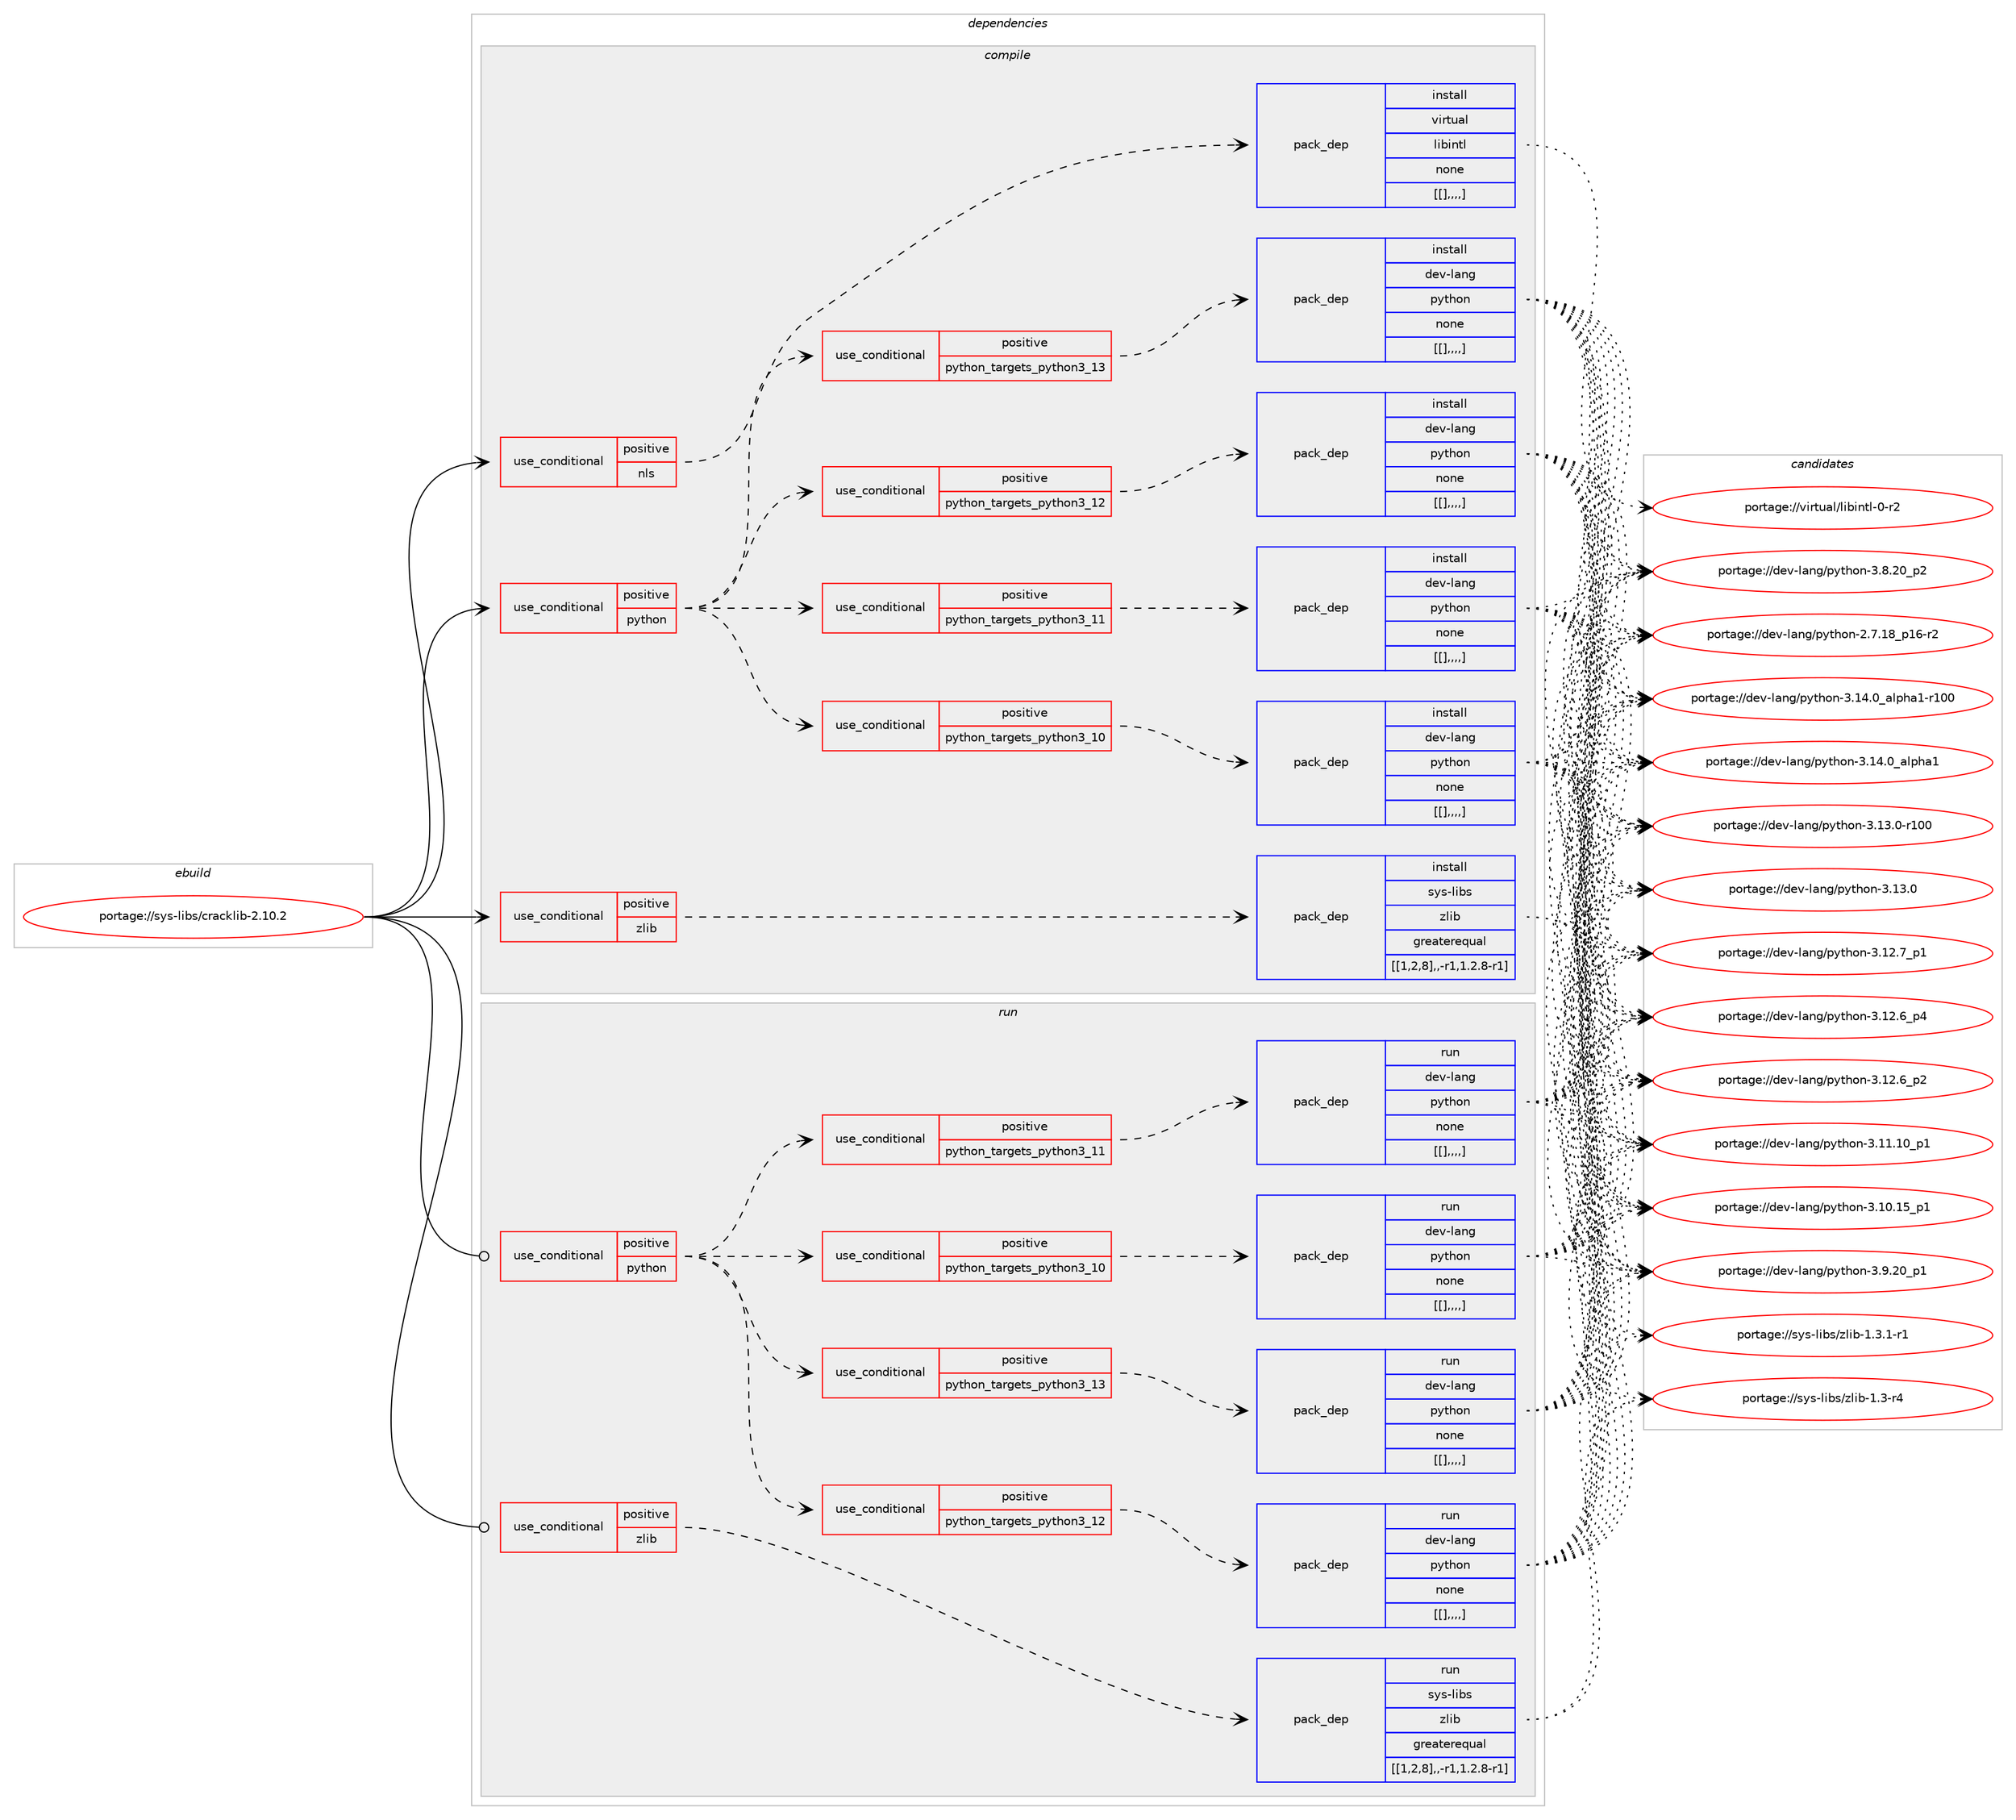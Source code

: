 digraph prolog {

# *************
# Graph options
# *************

newrank=true;
concentrate=true;
compound=true;
graph [rankdir=LR,fontname=Helvetica,fontsize=10,ranksep=1.5];#, ranksep=2.5, nodesep=0.2];
edge  [arrowhead=vee];
node  [fontname=Helvetica,fontsize=10];

# **********
# The ebuild
# **********

subgraph cluster_leftcol {
color=gray;
label=<<i>ebuild</i>>;
id [label="portage://sys-libs/cracklib-2.10.2", color=red, width=4, href="../sys-libs/cracklib-2.10.2.svg"];
}

# ****************
# The dependencies
# ****************

subgraph cluster_midcol {
color=gray;
label=<<i>dependencies</i>>;
subgraph cluster_compile {
fillcolor="#eeeeee";
style=filled;
label=<<i>compile</i>>;
subgraph cond124004 {
dependency463875 [label=<<TABLE BORDER="0" CELLBORDER="1" CELLSPACING="0" CELLPADDING="4"><TR><TD ROWSPAN="3" CELLPADDING="10">use_conditional</TD></TR><TR><TD>positive</TD></TR><TR><TD>nls</TD></TR></TABLE>>, shape=none, color=red];
subgraph pack336598 {
dependency463876 [label=<<TABLE BORDER="0" CELLBORDER="1" CELLSPACING="0" CELLPADDING="4" WIDTH="220"><TR><TD ROWSPAN="6" CELLPADDING="30">pack_dep</TD></TR><TR><TD WIDTH="110">install</TD></TR><TR><TD>virtual</TD></TR><TR><TD>libintl</TD></TR><TR><TD>none</TD></TR><TR><TD>[[],,,,]</TD></TR></TABLE>>, shape=none, color=blue];
}
dependency463875:e -> dependency463876:w [weight=20,style="dashed",arrowhead="vee"];
}
id:e -> dependency463875:w [weight=20,style="solid",arrowhead="vee"];
subgraph cond124005 {
dependency463877 [label=<<TABLE BORDER="0" CELLBORDER="1" CELLSPACING="0" CELLPADDING="4"><TR><TD ROWSPAN="3" CELLPADDING="10">use_conditional</TD></TR><TR><TD>positive</TD></TR><TR><TD>python</TD></TR></TABLE>>, shape=none, color=red];
subgraph cond124006 {
dependency463878 [label=<<TABLE BORDER="0" CELLBORDER="1" CELLSPACING="0" CELLPADDING="4"><TR><TD ROWSPAN="3" CELLPADDING="10">use_conditional</TD></TR><TR><TD>positive</TD></TR><TR><TD>python_targets_python3_10</TD></TR></TABLE>>, shape=none, color=red];
subgraph pack336599 {
dependency463879 [label=<<TABLE BORDER="0" CELLBORDER="1" CELLSPACING="0" CELLPADDING="4" WIDTH="220"><TR><TD ROWSPAN="6" CELLPADDING="30">pack_dep</TD></TR><TR><TD WIDTH="110">install</TD></TR><TR><TD>dev-lang</TD></TR><TR><TD>python</TD></TR><TR><TD>none</TD></TR><TR><TD>[[],,,,]</TD></TR></TABLE>>, shape=none, color=blue];
}
dependency463878:e -> dependency463879:w [weight=20,style="dashed",arrowhead="vee"];
}
dependency463877:e -> dependency463878:w [weight=20,style="dashed",arrowhead="vee"];
subgraph cond124007 {
dependency463880 [label=<<TABLE BORDER="0" CELLBORDER="1" CELLSPACING="0" CELLPADDING="4"><TR><TD ROWSPAN="3" CELLPADDING="10">use_conditional</TD></TR><TR><TD>positive</TD></TR><TR><TD>python_targets_python3_11</TD></TR></TABLE>>, shape=none, color=red];
subgraph pack336601 {
dependency463882 [label=<<TABLE BORDER="0" CELLBORDER="1" CELLSPACING="0" CELLPADDING="4" WIDTH="220"><TR><TD ROWSPAN="6" CELLPADDING="30">pack_dep</TD></TR><TR><TD WIDTH="110">install</TD></TR><TR><TD>dev-lang</TD></TR><TR><TD>python</TD></TR><TR><TD>none</TD></TR><TR><TD>[[],,,,]</TD></TR></TABLE>>, shape=none, color=blue];
}
dependency463880:e -> dependency463882:w [weight=20,style="dashed",arrowhead="vee"];
}
dependency463877:e -> dependency463880:w [weight=20,style="dashed",arrowhead="vee"];
subgraph cond124008 {
dependency463884 [label=<<TABLE BORDER="0" CELLBORDER="1" CELLSPACING="0" CELLPADDING="4"><TR><TD ROWSPAN="3" CELLPADDING="10">use_conditional</TD></TR><TR><TD>positive</TD></TR><TR><TD>python_targets_python3_12</TD></TR></TABLE>>, shape=none, color=red];
subgraph pack336603 {
dependency463885 [label=<<TABLE BORDER="0" CELLBORDER="1" CELLSPACING="0" CELLPADDING="4" WIDTH="220"><TR><TD ROWSPAN="6" CELLPADDING="30">pack_dep</TD></TR><TR><TD WIDTH="110">install</TD></TR><TR><TD>dev-lang</TD></TR><TR><TD>python</TD></TR><TR><TD>none</TD></TR><TR><TD>[[],,,,]</TD></TR></TABLE>>, shape=none, color=blue];
}
dependency463884:e -> dependency463885:w [weight=20,style="dashed",arrowhead="vee"];
}
dependency463877:e -> dependency463884:w [weight=20,style="dashed",arrowhead="vee"];
subgraph cond124010 {
dependency463889 [label=<<TABLE BORDER="0" CELLBORDER="1" CELLSPACING="0" CELLPADDING="4"><TR><TD ROWSPAN="3" CELLPADDING="10">use_conditional</TD></TR><TR><TD>positive</TD></TR><TR><TD>python_targets_python3_13</TD></TR></TABLE>>, shape=none, color=red];
subgraph pack336606 {
dependency463890 [label=<<TABLE BORDER="0" CELLBORDER="1" CELLSPACING="0" CELLPADDING="4" WIDTH="220"><TR><TD ROWSPAN="6" CELLPADDING="30">pack_dep</TD></TR><TR><TD WIDTH="110">install</TD></TR><TR><TD>dev-lang</TD></TR><TR><TD>python</TD></TR><TR><TD>none</TD></TR><TR><TD>[[],,,,]</TD></TR></TABLE>>, shape=none, color=blue];
}
dependency463889:e -> dependency463890:w [weight=20,style="dashed",arrowhead="vee"];
}
dependency463877:e -> dependency463889:w [weight=20,style="dashed",arrowhead="vee"];
}
id:e -> dependency463877:w [weight=20,style="solid",arrowhead="vee"];
subgraph cond124013 {
dependency463896 [label=<<TABLE BORDER="0" CELLBORDER="1" CELLSPACING="0" CELLPADDING="4"><TR><TD ROWSPAN="3" CELLPADDING="10">use_conditional</TD></TR><TR><TD>positive</TD></TR><TR><TD>zlib</TD></TR></TABLE>>, shape=none, color=red];
subgraph pack336609 {
dependency463897 [label=<<TABLE BORDER="0" CELLBORDER="1" CELLSPACING="0" CELLPADDING="4" WIDTH="220"><TR><TD ROWSPAN="6" CELLPADDING="30">pack_dep</TD></TR><TR><TD WIDTH="110">install</TD></TR><TR><TD>sys-libs</TD></TR><TR><TD>zlib</TD></TR><TR><TD>greaterequal</TD></TR><TR><TD>[[1,2,8],,-r1,1.2.8-r1]</TD></TR></TABLE>>, shape=none, color=blue];
}
dependency463896:e -> dependency463897:w [weight=20,style="dashed",arrowhead="vee"];
}
id:e -> dependency463896:w [weight=20,style="solid",arrowhead="vee"];
}
subgraph cluster_compileandrun {
fillcolor="#eeeeee";
style=filled;
label=<<i>compile and run</i>>;
}
subgraph cluster_run {
fillcolor="#eeeeee";
style=filled;
label=<<i>run</i>>;
subgraph cond124015 {
dependency463901 [label=<<TABLE BORDER="0" CELLBORDER="1" CELLSPACING="0" CELLPADDING="4"><TR><TD ROWSPAN="3" CELLPADDING="10">use_conditional</TD></TR><TR><TD>positive</TD></TR><TR><TD>python</TD></TR></TABLE>>, shape=none, color=red];
subgraph cond124016 {
dependency463902 [label=<<TABLE BORDER="0" CELLBORDER="1" CELLSPACING="0" CELLPADDING="4"><TR><TD ROWSPAN="3" CELLPADDING="10">use_conditional</TD></TR><TR><TD>positive</TD></TR><TR><TD>python_targets_python3_10</TD></TR></TABLE>>, shape=none, color=red];
subgraph pack336612 {
dependency463904 [label=<<TABLE BORDER="0" CELLBORDER="1" CELLSPACING="0" CELLPADDING="4" WIDTH="220"><TR><TD ROWSPAN="6" CELLPADDING="30">pack_dep</TD></TR><TR><TD WIDTH="110">run</TD></TR><TR><TD>dev-lang</TD></TR><TR><TD>python</TD></TR><TR><TD>none</TD></TR><TR><TD>[[],,,,]</TD></TR></TABLE>>, shape=none, color=blue];
}
dependency463902:e -> dependency463904:w [weight=20,style="dashed",arrowhead="vee"];
}
dependency463901:e -> dependency463902:w [weight=20,style="dashed",arrowhead="vee"];
subgraph cond124019 {
dependency463907 [label=<<TABLE BORDER="0" CELLBORDER="1" CELLSPACING="0" CELLPADDING="4"><TR><TD ROWSPAN="3" CELLPADDING="10">use_conditional</TD></TR><TR><TD>positive</TD></TR><TR><TD>python_targets_python3_11</TD></TR></TABLE>>, shape=none, color=red];
subgraph pack336615 {
dependency463909 [label=<<TABLE BORDER="0" CELLBORDER="1" CELLSPACING="0" CELLPADDING="4" WIDTH="220"><TR><TD ROWSPAN="6" CELLPADDING="30">pack_dep</TD></TR><TR><TD WIDTH="110">run</TD></TR><TR><TD>dev-lang</TD></TR><TR><TD>python</TD></TR><TR><TD>none</TD></TR><TR><TD>[[],,,,]</TD></TR></TABLE>>, shape=none, color=blue];
}
dependency463907:e -> dependency463909:w [weight=20,style="dashed",arrowhead="vee"];
}
dependency463901:e -> dependency463907:w [weight=20,style="dashed",arrowhead="vee"];
subgraph cond124022 {
dependency463913 [label=<<TABLE BORDER="0" CELLBORDER="1" CELLSPACING="0" CELLPADDING="4"><TR><TD ROWSPAN="3" CELLPADDING="10">use_conditional</TD></TR><TR><TD>positive</TD></TR><TR><TD>python_targets_python3_12</TD></TR></TABLE>>, shape=none, color=red];
subgraph pack336618 {
dependency463915 [label=<<TABLE BORDER="0" CELLBORDER="1" CELLSPACING="0" CELLPADDING="4" WIDTH="220"><TR><TD ROWSPAN="6" CELLPADDING="30">pack_dep</TD></TR><TR><TD WIDTH="110">run</TD></TR><TR><TD>dev-lang</TD></TR><TR><TD>python</TD></TR><TR><TD>none</TD></TR><TR><TD>[[],,,,]</TD></TR></TABLE>>, shape=none, color=blue];
}
dependency463913:e -> dependency463915:w [weight=20,style="dashed",arrowhead="vee"];
}
dependency463901:e -> dependency463913:w [weight=20,style="dashed",arrowhead="vee"];
subgraph cond124027 {
dependency463920 [label=<<TABLE BORDER="0" CELLBORDER="1" CELLSPACING="0" CELLPADDING="4"><TR><TD ROWSPAN="3" CELLPADDING="10">use_conditional</TD></TR><TR><TD>positive</TD></TR><TR><TD>python_targets_python3_13</TD></TR></TABLE>>, shape=none, color=red];
subgraph pack336622 {
dependency463924 [label=<<TABLE BORDER="0" CELLBORDER="1" CELLSPACING="0" CELLPADDING="4" WIDTH="220"><TR><TD ROWSPAN="6" CELLPADDING="30">pack_dep</TD></TR><TR><TD WIDTH="110">run</TD></TR><TR><TD>dev-lang</TD></TR><TR><TD>python</TD></TR><TR><TD>none</TD></TR><TR><TD>[[],,,,]</TD></TR></TABLE>>, shape=none, color=blue];
}
dependency463920:e -> dependency463924:w [weight=20,style="dashed",arrowhead="vee"];
}
dependency463901:e -> dependency463920:w [weight=20,style="dashed",arrowhead="vee"];
}
id:e -> dependency463901:w [weight=20,style="solid",arrowhead="odot"];
subgraph cond124030 {
dependency463929 [label=<<TABLE BORDER="0" CELLBORDER="1" CELLSPACING="0" CELLPADDING="4"><TR><TD ROWSPAN="3" CELLPADDING="10">use_conditional</TD></TR><TR><TD>positive</TD></TR><TR><TD>zlib</TD></TR></TABLE>>, shape=none, color=red];
subgraph pack336625 {
dependency463931 [label=<<TABLE BORDER="0" CELLBORDER="1" CELLSPACING="0" CELLPADDING="4" WIDTH="220"><TR><TD ROWSPAN="6" CELLPADDING="30">pack_dep</TD></TR><TR><TD WIDTH="110">run</TD></TR><TR><TD>sys-libs</TD></TR><TR><TD>zlib</TD></TR><TR><TD>greaterequal</TD></TR><TR><TD>[[1,2,8],,-r1,1.2.8-r1]</TD></TR></TABLE>>, shape=none, color=blue];
}
dependency463929:e -> dependency463931:w [weight=20,style="dashed",arrowhead="vee"];
}
id:e -> dependency463929:w [weight=20,style="solid",arrowhead="odot"];
}
}

# **************
# The candidates
# **************

subgraph cluster_choices {
rank=same;
color=gray;
label=<<i>candidates</i>>;

subgraph choice336605 {
color=black;
nodesep=1;
choice11810511411611797108471081059810511011610845484511450 [label="portage://virtual/libintl-0-r2", color=red, width=4,href="../virtual/libintl-0-r2.svg"];
dependency463876:e -> choice11810511411611797108471081059810511011610845484511450:w [style=dotted,weight="100"];
}
subgraph choice336607 {
color=black;
nodesep=1;
choice100101118451089711010347112121116104111110455146495246489597108112104974945114494848 [label="portage://dev-lang/python-3.14.0_alpha1-r100", color=red, width=4,href="../dev-lang/python-3.14.0_alpha1-r100.svg"];
choice1001011184510897110103471121211161041111104551464952464895971081121049749 [label="portage://dev-lang/python-3.14.0_alpha1", color=red, width=4,href="../dev-lang/python-3.14.0_alpha1.svg"];
choice1001011184510897110103471121211161041111104551464951464845114494848 [label="portage://dev-lang/python-3.13.0-r100", color=red, width=4,href="../dev-lang/python-3.13.0-r100.svg"];
choice10010111845108971101034711212111610411111045514649514648 [label="portage://dev-lang/python-3.13.0", color=red, width=4,href="../dev-lang/python-3.13.0.svg"];
choice100101118451089711010347112121116104111110455146495046559511249 [label="portage://dev-lang/python-3.12.7_p1", color=red, width=4,href="../dev-lang/python-3.12.7_p1.svg"];
choice100101118451089711010347112121116104111110455146495046549511252 [label="portage://dev-lang/python-3.12.6_p4", color=red, width=4,href="../dev-lang/python-3.12.6_p4.svg"];
choice100101118451089711010347112121116104111110455146495046549511250 [label="portage://dev-lang/python-3.12.6_p2", color=red, width=4,href="../dev-lang/python-3.12.6_p2.svg"];
choice10010111845108971101034711212111610411111045514649494649489511249 [label="portage://dev-lang/python-3.11.10_p1", color=red, width=4,href="../dev-lang/python-3.11.10_p1.svg"];
choice10010111845108971101034711212111610411111045514649484649539511249 [label="portage://dev-lang/python-3.10.15_p1", color=red, width=4,href="../dev-lang/python-3.10.15_p1.svg"];
choice100101118451089711010347112121116104111110455146574650489511249 [label="portage://dev-lang/python-3.9.20_p1", color=red, width=4,href="../dev-lang/python-3.9.20_p1.svg"];
choice100101118451089711010347112121116104111110455146564650489511250 [label="portage://dev-lang/python-3.8.20_p2", color=red, width=4,href="../dev-lang/python-3.8.20_p2.svg"];
choice100101118451089711010347112121116104111110455046554649569511249544511450 [label="portage://dev-lang/python-2.7.18_p16-r2", color=red, width=4,href="../dev-lang/python-2.7.18_p16-r2.svg"];
dependency463879:e -> choice100101118451089711010347112121116104111110455146495246489597108112104974945114494848:w [style=dotted,weight="100"];
dependency463879:e -> choice1001011184510897110103471121211161041111104551464952464895971081121049749:w [style=dotted,weight="100"];
dependency463879:e -> choice1001011184510897110103471121211161041111104551464951464845114494848:w [style=dotted,weight="100"];
dependency463879:e -> choice10010111845108971101034711212111610411111045514649514648:w [style=dotted,weight="100"];
dependency463879:e -> choice100101118451089711010347112121116104111110455146495046559511249:w [style=dotted,weight="100"];
dependency463879:e -> choice100101118451089711010347112121116104111110455146495046549511252:w [style=dotted,weight="100"];
dependency463879:e -> choice100101118451089711010347112121116104111110455146495046549511250:w [style=dotted,weight="100"];
dependency463879:e -> choice10010111845108971101034711212111610411111045514649494649489511249:w [style=dotted,weight="100"];
dependency463879:e -> choice10010111845108971101034711212111610411111045514649484649539511249:w [style=dotted,weight="100"];
dependency463879:e -> choice100101118451089711010347112121116104111110455146574650489511249:w [style=dotted,weight="100"];
dependency463879:e -> choice100101118451089711010347112121116104111110455146564650489511250:w [style=dotted,weight="100"];
dependency463879:e -> choice100101118451089711010347112121116104111110455046554649569511249544511450:w [style=dotted,weight="100"];
}
subgraph choice336615 {
color=black;
nodesep=1;
choice100101118451089711010347112121116104111110455146495246489597108112104974945114494848 [label="portage://dev-lang/python-3.14.0_alpha1-r100", color=red, width=4,href="../dev-lang/python-3.14.0_alpha1-r100.svg"];
choice1001011184510897110103471121211161041111104551464952464895971081121049749 [label="portage://dev-lang/python-3.14.0_alpha1", color=red, width=4,href="../dev-lang/python-3.14.0_alpha1.svg"];
choice1001011184510897110103471121211161041111104551464951464845114494848 [label="portage://dev-lang/python-3.13.0-r100", color=red, width=4,href="../dev-lang/python-3.13.0-r100.svg"];
choice10010111845108971101034711212111610411111045514649514648 [label="portage://dev-lang/python-3.13.0", color=red, width=4,href="../dev-lang/python-3.13.0.svg"];
choice100101118451089711010347112121116104111110455146495046559511249 [label="portage://dev-lang/python-3.12.7_p1", color=red, width=4,href="../dev-lang/python-3.12.7_p1.svg"];
choice100101118451089711010347112121116104111110455146495046549511252 [label="portage://dev-lang/python-3.12.6_p4", color=red, width=4,href="../dev-lang/python-3.12.6_p4.svg"];
choice100101118451089711010347112121116104111110455146495046549511250 [label="portage://dev-lang/python-3.12.6_p2", color=red, width=4,href="../dev-lang/python-3.12.6_p2.svg"];
choice10010111845108971101034711212111610411111045514649494649489511249 [label="portage://dev-lang/python-3.11.10_p1", color=red, width=4,href="../dev-lang/python-3.11.10_p1.svg"];
choice10010111845108971101034711212111610411111045514649484649539511249 [label="portage://dev-lang/python-3.10.15_p1", color=red, width=4,href="../dev-lang/python-3.10.15_p1.svg"];
choice100101118451089711010347112121116104111110455146574650489511249 [label="portage://dev-lang/python-3.9.20_p1", color=red, width=4,href="../dev-lang/python-3.9.20_p1.svg"];
choice100101118451089711010347112121116104111110455146564650489511250 [label="portage://dev-lang/python-3.8.20_p2", color=red, width=4,href="../dev-lang/python-3.8.20_p2.svg"];
choice100101118451089711010347112121116104111110455046554649569511249544511450 [label="portage://dev-lang/python-2.7.18_p16-r2", color=red, width=4,href="../dev-lang/python-2.7.18_p16-r2.svg"];
dependency463882:e -> choice100101118451089711010347112121116104111110455146495246489597108112104974945114494848:w [style=dotted,weight="100"];
dependency463882:e -> choice1001011184510897110103471121211161041111104551464952464895971081121049749:w [style=dotted,weight="100"];
dependency463882:e -> choice1001011184510897110103471121211161041111104551464951464845114494848:w [style=dotted,weight="100"];
dependency463882:e -> choice10010111845108971101034711212111610411111045514649514648:w [style=dotted,weight="100"];
dependency463882:e -> choice100101118451089711010347112121116104111110455146495046559511249:w [style=dotted,weight="100"];
dependency463882:e -> choice100101118451089711010347112121116104111110455146495046549511252:w [style=dotted,weight="100"];
dependency463882:e -> choice100101118451089711010347112121116104111110455146495046549511250:w [style=dotted,weight="100"];
dependency463882:e -> choice10010111845108971101034711212111610411111045514649494649489511249:w [style=dotted,weight="100"];
dependency463882:e -> choice10010111845108971101034711212111610411111045514649484649539511249:w [style=dotted,weight="100"];
dependency463882:e -> choice100101118451089711010347112121116104111110455146574650489511249:w [style=dotted,weight="100"];
dependency463882:e -> choice100101118451089711010347112121116104111110455146564650489511250:w [style=dotted,weight="100"];
dependency463882:e -> choice100101118451089711010347112121116104111110455046554649569511249544511450:w [style=dotted,weight="100"];
}
subgraph choice336622 {
color=black;
nodesep=1;
choice100101118451089711010347112121116104111110455146495246489597108112104974945114494848 [label="portage://dev-lang/python-3.14.0_alpha1-r100", color=red, width=4,href="../dev-lang/python-3.14.0_alpha1-r100.svg"];
choice1001011184510897110103471121211161041111104551464952464895971081121049749 [label="portage://dev-lang/python-3.14.0_alpha1", color=red, width=4,href="../dev-lang/python-3.14.0_alpha1.svg"];
choice1001011184510897110103471121211161041111104551464951464845114494848 [label="portage://dev-lang/python-3.13.0-r100", color=red, width=4,href="../dev-lang/python-3.13.0-r100.svg"];
choice10010111845108971101034711212111610411111045514649514648 [label="portage://dev-lang/python-3.13.0", color=red, width=4,href="../dev-lang/python-3.13.0.svg"];
choice100101118451089711010347112121116104111110455146495046559511249 [label="portage://dev-lang/python-3.12.7_p1", color=red, width=4,href="../dev-lang/python-3.12.7_p1.svg"];
choice100101118451089711010347112121116104111110455146495046549511252 [label="portage://dev-lang/python-3.12.6_p4", color=red, width=4,href="../dev-lang/python-3.12.6_p4.svg"];
choice100101118451089711010347112121116104111110455146495046549511250 [label="portage://dev-lang/python-3.12.6_p2", color=red, width=4,href="../dev-lang/python-3.12.6_p2.svg"];
choice10010111845108971101034711212111610411111045514649494649489511249 [label="portage://dev-lang/python-3.11.10_p1", color=red, width=4,href="../dev-lang/python-3.11.10_p1.svg"];
choice10010111845108971101034711212111610411111045514649484649539511249 [label="portage://dev-lang/python-3.10.15_p1", color=red, width=4,href="../dev-lang/python-3.10.15_p1.svg"];
choice100101118451089711010347112121116104111110455146574650489511249 [label="portage://dev-lang/python-3.9.20_p1", color=red, width=4,href="../dev-lang/python-3.9.20_p1.svg"];
choice100101118451089711010347112121116104111110455146564650489511250 [label="portage://dev-lang/python-3.8.20_p2", color=red, width=4,href="../dev-lang/python-3.8.20_p2.svg"];
choice100101118451089711010347112121116104111110455046554649569511249544511450 [label="portage://dev-lang/python-2.7.18_p16-r2", color=red, width=4,href="../dev-lang/python-2.7.18_p16-r2.svg"];
dependency463885:e -> choice100101118451089711010347112121116104111110455146495246489597108112104974945114494848:w [style=dotted,weight="100"];
dependency463885:e -> choice1001011184510897110103471121211161041111104551464952464895971081121049749:w [style=dotted,weight="100"];
dependency463885:e -> choice1001011184510897110103471121211161041111104551464951464845114494848:w [style=dotted,weight="100"];
dependency463885:e -> choice10010111845108971101034711212111610411111045514649514648:w [style=dotted,weight="100"];
dependency463885:e -> choice100101118451089711010347112121116104111110455146495046559511249:w [style=dotted,weight="100"];
dependency463885:e -> choice100101118451089711010347112121116104111110455146495046549511252:w [style=dotted,weight="100"];
dependency463885:e -> choice100101118451089711010347112121116104111110455146495046549511250:w [style=dotted,weight="100"];
dependency463885:e -> choice10010111845108971101034711212111610411111045514649494649489511249:w [style=dotted,weight="100"];
dependency463885:e -> choice10010111845108971101034711212111610411111045514649484649539511249:w [style=dotted,weight="100"];
dependency463885:e -> choice100101118451089711010347112121116104111110455146574650489511249:w [style=dotted,weight="100"];
dependency463885:e -> choice100101118451089711010347112121116104111110455146564650489511250:w [style=dotted,weight="100"];
dependency463885:e -> choice100101118451089711010347112121116104111110455046554649569511249544511450:w [style=dotted,weight="100"];
}
subgraph choice336626 {
color=black;
nodesep=1;
choice100101118451089711010347112121116104111110455146495246489597108112104974945114494848 [label="portage://dev-lang/python-3.14.0_alpha1-r100", color=red, width=4,href="../dev-lang/python-3.14.0_alpha1-r100.svg"];
choice1001011184510897110103471121211161041111104551464952464895971081121049749 [label="portage://dev-lang/python-3.14.0_alpha1", color=red, width=4,href="../dev-lang/python-3.14.0_alpha1.svg"];
choice1001011184510897110103471121211161041111104551464951464845114494848 [label="portage://dev-lang/python-3.13.0-r100", color=red, width=4,href="../dev-lang/python-3.13.0-r100.svg"];
choice10010111845108971101034711212111610411111045514649514648 [label="portage://dev-lang/python-3.13.0", color=red, width=4,href="../dev-lang/python-3.13.0.svg"];
choice100101118451089711010347112121116104111110455146495046559511249 [label="portage://dev-lang/python-3.12.7_p1", color=red, width=4,href="../dev-lang/python-3.12.7_p1.svg"];
choice100101118451089711010347112121116104111110455146495046549511252 [label="portage://dev-lang/python-3.12.6_p4", color=red, width=4,href="../dev-lang/python-3.12.6_p4.svg"];
choice100101118451089711010347112121116104111110455146495046549511250 [label="portage://dev-lang/python-3.12.6_p2", color=red, width=4,href="../dev-lang/python-3.12.6_p2.svg"];
choice10010111845108971101034711212111610411111045514649494649489511249 [label="portage://dev-lang/python-3.11.10_p1", color=red, width=4,href="../dev-lang/python-3.11.10_p1.svg"];
choice10010111845108971101034711212111610411111045514649484649539511249 [label="portage://dev-lang/python-3.10.15_p1", color=red, width=4,href="../dev-lang/python-3.10.15_p1.svg"];
choice100101118451089711010347112121116104111110455146574650489511249 [label="portage://dev-lang/python-3.9.20_p1", color=red, width=4,href="../dev-lang/python-3.9.20_p1.svg"];
choice100101118451089711010347112121116104111110455146564650489511250 [label="portage://dev-lang/python-3.8.20_p2", color=red, width=4,href="../dev-lang/python-3.8.20_p2.svg"];
choice100101118451089711010347112121116104111110455046554649569511249544511450 [label="portage://dev-lang/python-2.7.18_p16-r2", color=red, width=4,href="../dev-lang/python-2.7.18_p16-r2.svg"];
dependency463890:e -> choice100101118451089711010347112121116104111110455146495246489597108112104974945114494848:w [style=dotted,weight="100"];
dependency463890:e -> choice1001011184510897110103471121211161041111104551464952464895971081121049749:w [style=dotted,weight="100"];
dependency463890:e -> choice1001011184510897110103471121211161041111104551464951464845114494848:w [style=dotted,weight="100"];
dependency463890:e -> choice10010111845108971101034711212111610411111045514649514648:w [style=dotted,weight="100"];
dependency463890:e -> choice100101118451089711010347112121116104111110455146495046559511249:w [style=dotted,weight="100"];
dependency463890:e -> choice100101118451089711010347112121116104111110455146495046549511252:w [style=dotted,weight="100"];
dependency463890:e -> choice100101118451089711010347112121116104111110455146495046549511250:w [style=dotted,weight="100"];
dependency463890:e -> choice10010111845108971101034711212111610411111045514649494649489511249:w [style=dotted,weight="100"];
dependency463890:e -> choice10010111845108971101034711212111610411111045514649484649539511249:w [style=dotted,weight="100"];
dependency463890:e -> choice100101118451089711010347112121116104111110455146574650489511249:w [style=dotted,weight="100"];
dependency463890:e -> choice100101118451089711010347112121116104111110455146564650489511250:w [style=dotted,weight="100"];
dependency463890:e -> choice100101118451089711010347112121116104111110455046554649569511249544511450:w [style=dotted,weight="100"];
}
subgraph choice336634 {
color=black;
nodesep=1;
choice115121115451081059811547122108105984549465146494511449 [label="portage://sys-libs/zlib-1.3.1-r1", color=red, width=4,href="../sys-libs/zlib-1.3.1-r1.svg"];
choice11512111545108105981154712210810598454946514511452 [label="portage://sys-libs/zlib-1.3-r4", color=red, width=4,href="../sys-libs/zlib-1.3-r4.svg"];
dependency463897:e -> choice115121115451081059811547122108105984549465146494511449:w [style=dotted,weight="100"];
dependency463897:e -> choice11512111545108105981154712210810598454946514511452:w [style=dotted,weight="100"];
}
subgraph choice336635 {
color=black;
nodesep=1;
choice100101118451089711010347112121116104111110455146495246489597108112104974945114494848 [label="portage://dev-lang/python-3.14.0_alpha1-r100", color=red, width=4,href="../dev-lang/python-3.14.0_alpha1-r100.svg"];
choice1001011184510897110103471121211161041111104551464952464895971081121049749 [label="portage://dev-lang/python-3.14.0_alpha1", color=red, width=4,href="../dev-lang/python-3.14.0_alpha1.svg"];
choice1001011184510897110103471121211161041111104551464951464845114494848 [label="portage://dev-lang/python-3.13.0-r100", color=red, width=4,href="../dev-lang/python-3.13.0-r100.svg"];
choice10010111845108971101034711212111610411111045514649514648 [label="portage://dev-lang/python-3.13.0", color=red, width=4,href="../dev-lang/python-3.13.0.svg"];
choice100101118451089711010347112121116104111110455146495046559511249 [label="portage://dev-lang/python-3.12.7_p1", color=red, width=4,href="../dev-lang/python-3.12.7_p1.svg"];
choice100101118451089711010347112121116104111110455146495046549511252 [label="portage://dev-lang/python-3.12.6_p4", color=red, width=4,href="../dev-lang/python-3.12.6_p4.svg"];
choice100101118451089711010347112121116104111110455146495046549511250 [label="portage://dev-lang/python-3.12.6_p2", color=red, width=4,href="../dev-lang/python-3.12.6_p2.svg"];
choice10010111845108971101034711212111610411111045514649494649489511249 [label="portage://dev-lang/python-3.11.10_p1", color=red, width=4,href="../dev-lang/python-3.11.10_p1.svg"];
choice10010111845108971101034711212111610411111045514649484649539511249 [label="portage://dev-lang/python-3.10.15_p1", color=red, width=4,href="../dev-lang/python-3.10.15_p1.svg"];
choice100101118451089711010347112121116104111110455146574650489511249 [label="portage://dev-lang/python-3.9.20_p1", color=red, width=4,href="../dev-lang/python-3.9.20_p1.svg"];
choice100101118451089711010347112121116104111110455146564650489511250 [label="portage://dev-lang/python-3.8.20_p2", color=red, width=4,href="../dev-lang/python-3.8.20_p2.svg"];
choice100101118451089711010347112121116104111110455046554649569511249544511450 [label="portage://dev-lang/python-2.7.18_p16-r2", color=red, width=4,href="../dev-lang/python-2.7.18_p16-r2.svg"];
dependency463904:e -> choice100101118451089711010347112121116104111110455146495246489597108112104974945114494848:w [style=dotted,weight="100"];
dependency463904:e -> choice1001011184510897110103471121211161041111104551464952464895971081121049749:w [style=dotted,weight="100"];
dependency463904:e -> choice1001011184510897110103471121211161041111104551464951464845114494848:w [style=dotted,weight="100"];
dependency463904:e -> choice10010111845108971101034711212111610411111045514649514648:w [style=dotted,weight="100"];
dependency463904:e -> choice100101118451089711010347112121116104111110455146495046559511249:w [style=dotted,weight="100"];
dependency463904:e -> choice100101118451089711010347112121116104111110455146495046549511252:w [style=dotted,weight="100"];
dependency463904:e -> choice100101118451089711010347112121116104111110455146495046549511250:w [style=dotted,weight="100"];
dependency463904:e -> choice10010111845108971101034711212111610411111045514649494649489511249:w [style=dotted,weight="100"];
dependency463904:e -> choice10010111845108971101034711212111610411111045514649484649539511249:w [style=dotted,weight="100"];
dependency463904:e -> choice100101118451089711010347112121116104111110455146574650489511249:w [style=dotted,weight="100"];
dependency463904:e -> choice100101118451089711010347112121116104111110455146564650489511250:w [style=dotted,weight="100"];
dependency463904:e -> choice100101118451089711010347112121116104111110455046554649569511249544511450:w [style=dotted,weight="100"];
}
subgraph choice336640 {
color=black;
nodesep=1;
choice100101118451089711010347112121116104111110455146495246489597108112104974945114494848 [label="portage://dev-lang/python-3.14.0_alpha1-r100", color=red, width=4,href="../dev-lang/python-3.14.0_alpha1-r100.svg"];
choice1001011184510897110103471121211161041111104551464952464895971081121049749 [label="portage://dev-lang/python-3.14.0_alpha1", color=red, width=4,href="../dev-lang/python-3.14.0_alpha1.svg"];
choice1001011184510897110103471121211161041111104551464951464845114494848 [label="portage://dev-lang/python-3.13.0-r100", color=red, width=4,href="../dev-lang/python-3.13.0-r100.svg"];
choice10010111845108971101034711212111610411111045514649514648 [label="portage://dev-lang/python-3.13.0", color=red, width=4,href="../dev-lang/python-3.13.0.svg"];
choice100101118451089711010347112121116104111110455146495046559511249 [label="portage://dev-lang/python-3.12.7_p1", color=red, width=4,href="../dev-lang/python-3.12.7_p1.svg"];
choice100101118451089711010347112121116104111110455146495046549511252 [label="portage://dev-lang/python-3.12.6_p4", color=red, width=4,href="../dev-lang/python-3.12.6_p4.svg"];
choice100101118451089711010347112121116104111110455146495046549511250 [label="portage://dev-lang/python-3.12.6_p2", color=red, width=4,href="../dev-lang/python-3.12.6_p2.svg"];
choice10010111845108971101034711212111610411111045514649494649489511249 [label="portage://dev-lang/python-3.11.10_p1", color=red, width=4,href="../dev-lang/python-3.11.10_p1.svg"];
choice10010111845108971101034711212111610411111045514649484649539511249 [label="portage://dev-lang/python-3.10.15_p1", color=red, width=4,href="../dev-lang/python-3.10.15_p1.svg"];
choice100101118451089711010347112121116104111110455146574650489511249 [label="portage://dev-lang/python-3.9.20_p1", color=red, width=4,href="../dev-lang/python-3.9.20_p1.svg"];
choice100101118451089711010347112121116104111110455146564650489511250 [label="portage://dev-lang/python-3.8.20_p2", color=red, width=4,href="../dev-lang/python-3.8.20_p2.svg"];
choice100101118451089711010347112121116104111110455046554649569511249544511450 [label="portage://dev-lang/python-2.7.18_p16-r2", color=red, width=4,href="../dev-lang/python-2.7.18_p16-r2.svg"];
dependency463909:e -> choice100101118451089711010347112121116104111110455146495246489597108112104974945114494848:w [style=dotted,weight="100"];
dependency463909:e -> choice1001011184510897110103471121211161041111104551464952464895971081121049749:w [style=dotted,weight="100"];
dependency463909:e -> choice1001011184510897110103471121211161041111104551464951464845114494848:w [style=dotted,weight="100"];
dependency463909:e -> choice10010111845108971101034711212111610411111045514649514648:w [style=dotted,weight="100"];
dependency463909:e -> choice100101118451089711010347112121116104111110455146495046559511249:w [style=dotted,weight="100"];
dependency463909:e -> choice100101118451089711010347112121116104111110455146495046549511252:w [style=dotted,weight="100"];
dependency463909:e -> choice100101118451089711010347112121116104111110455146495046549511250:w [style=dotted,weight="100"];
dependency463909:e -> choice10010111845108971101034711212111610411111045514649494649489511249:w [style=dotted,weight="100"];
dependency463909:e -> choice10010111845108971101034711212111610411111045514649484649539511249:w [style=dotted,weight="100"];
dependency463909:e -> choice100101118451089711010347112121116104111110455146574650489511249:w [style=dotted,weight="100"];
dependency463909:e -> choice100101118451089711010347112121116104111110455146564650489511250:w [style=dotted,weight="100"];
dependency463909:e -> choice100101118451089711010347112121116104111110455046554649569511249544511450:w [style=dotted,weight="100"];
}
subgraph choice336645 {
color=black;
nodesep=1;
choice100101118451089711010347112121116104111110455146495246489597108112104974945114494848 [label="portage://dev-lang/python-3.14.0_alpha1-r100", color=red, width=4,href="../dev-lang/python-3.14.0_alpha1-r100.svg"];
choice1001011184510897110103471121211161041111104551464952464895971081121049749 [label="portage://dev-lang/python-3.14.0_alpha1", color=red, width=4,href="../dev-lang/python-3.14.0_alpha1.svg"];
choice1001011184510897110103471121211161041111104551464951464845114494848 [label="portage://dev-lang/python-3.13.0-r100", color=red, width=4,href="../dev-lang/python-3.13.0-r100.svg"];
choice10010111845108971101034711212111610411111045514649514648 [label="portage://dev-lang/python-3.13.0", color=red, width=4,href="../dev-lang/python-3.13.0.svg"];
choice100101118451089711010347112121116104111110455146495046559511249 [label="portage://dev-lang/python-3.12.7_p1", color=red, width=4,href="../dev-lang/python-3.12.7_p1.svg"];
choice100101118451089711010347112121116104111110455146495046549511252 [label="portage://dev-lang/python-3.12.6_p4", color=red, width=4,href="../dev-lang/python-3.12.6_p4.svg"];
choice100101118451089711010347112121116104111110455146495046549511250 [label="portage://dev-lang/python-3.12.6_p2", color=red, width=4,href="../dev-lang/python-3.12.6_p2.svg"];
choice10010111845108971101034711212111610411111045514649494649489511249 [label="portage://dev-lang/python-3.11.10_p1", color=red, width=4,href="../dev-lang/python-3.11.10_p1.svg"];
choice10010111845108971101034711212111610411111045514649484649539511249 [label="portage://dev-lang/python-3.10.15_p1", color=red, width=4,href="../dev-lang/python-3.10.15_p1.svg"];
choice100101118451089711010347112121116104111110455146574650489511249 [label="portage://dev-lang/python-3.9.20_p1", color=red, width=4,href="../dev-lang/python-3.9.20_p1.svg"];
choice100101118451089711010347112121116104111110455146564650489511250 [label="portage://dev-lang/python-3.8.20_p2", color=red, width=4,href="../dev-lang/python-3.8.20_p2.svg"];
choice100101118451089711010347112121116104111110455046554649569511249544511450 [label="portage://dev-lang/python-2.7.18_p16-r2", color=red, width=4,href="../dev-lang/python-2.7.18_p16-r2.svg"];
dependency463915:e -> choice100101118451089711010347112121116104111110455146495246489597108112104974945114494848:w [style=dotted,weight="100"];
dependency463915:e -> choice1001011184510897110103471121211161041111104551464952464895971081121049749:w [style=dotted,weight="100"];
dependency463915:e -> choice1001011184510897110103471121211161041111104551464951464845114494848:w [style=dotted,weight="100"];
dependency463915:e -> choice10010111845108971101034711212111610411111045514649514648:w [style=dotted,weight="100"];
dependency463915:e -> choice100101118451089711010347112121116104111110455146495046559511249:w [style=dotted,weight="100"];
dependency463915:e -> choice100101118451089711010347112121116104111110455146495046549511252:w [style=dotted,weight="100"];
dependency463915:e -> choice100101118451089711010347112121116104111110455146495046549511250:w [style=dotted,weight="100"];
dependency463915:e -> choice10010111845108971101034711212111610411111045514649494649489511249:w [style=dotted,weight="100"];
dependency463915:e -> choice10010111845108971101034711212111610411111045514649484649539511249:w [style=dotted,weight="100"];
dependency463915:e -> choice100101118451089711010347112121116104111110455146574650489511249:w [style=dotted,weight="100"];
dependency463915:e -> choice100101118451089711010347112121116104111110455146564650489511250:w [style=dotted,weight="100"];
dependency463915:e -> choice100101118451089711010347112121116104111110455046554649569511249544511450:w [style=dotted,weight="100"];
}
subgraph choice336647 {
color=black;
nodesep=1;
choice100101118451089711010347112121116104111110455146495246489597108112104974945114494848 [label="portage://dev-lang/python-3.14.0_alpha1-r100", color=red, width=4,href="../dev-lang/python-3.14.0_alpha1-r100.svg"];
choice1001011184510897110103471121211161041111104551464952464895971081121049749 [label="portage://dev-lang/python-3.14.0_alpha1", color=red, width=4,href="../dev-lang/python-3.14.0_alpha1.svg"];
choice1001011184510897110103471121211161041111104551464951464845114494848 [label="portage://dev-lang/python-3.13.0-r100", color=red, width=4,href="../dev-lang/python-3.13.0-r100.svg"];
choice10010111845108971101034711212111610411111045514649514648 [label="portage://dev-lang/python-3.13.0", color=red, width=4,href="../dev-lang/python-3.13.0.svg"];
choice100101118451089711010347112121116104111110455146495046559511249 [label="portage://dev-lang/python-3.12.7_p1", color=red, width=4,href="../dev-lang/python-3.12.7_p1.svg"];
choice100101118451089711010347112121116104111110455146495046549511252 [label="portage://dev-lang/python-3.12.6_p4", color=red, width=4,href="../dev-lang/python-3.12.6_p4.svg"];
choice100101118451089711010347112121116104111110455146495046549511250 [label="portage://dev-lang/python-3.12.6_p2", color=red, width=4,href="../dev-lang/python-3.12.6_p2.svg"];
choice10010111845108971101034711212111610411111045514649494649489511249 [label="portage://dev-lang/python-3.11.10_p1", color=red, width=4,href="../dev-lang/python-3.11.10_p1.svg"];
choice10010111845108971101034711212111610411111045514649484649539511249 [label="portage://dev-lang/python-3.10.15_p1", color=red, width=4,href="../dev-lang/python-3.10.15_p1.svg"];
choice100101118451089711010347112121116104111110455146574650489511249 [label="portage://dev-lang/python-3.9.20_p1", color=red, width=4,href="../dev-lang/python-3.9.20_p1.svg"];
choice100101118451089711010347112121116104111110455146564650489511250 [label="portage://dev-lang/python-3.8.20_p2", color=red, width=4,href="../dev-lang/python-3.8.20_p2.svg"];
choice100101118451089711010347112121116104111110455046554649569511249544511450 [label="portage://dev-lang/python-2.7.18_p16-r2", color=red, width=4,href="../dev-lang/python-2.7.18_p16-r2.svg"];
dependency463924:e -> choice100101118451089711010347112121116104111110455146495246489597108112104974945114494848:w [style=dotted,weight="100"];
dependency463924:e -> choice1001011184510897110103471121211161041111104551464952464895971081121049749:w [style=dotted,weight="100"];
dependency463924:e -> choice1001011184510897110103471121211161041111104551464951464845114494848:w [style=dotted,weight="100"];
dependency463924:e -> choice10010111845108971101034711212111610411111045514649514648:w [style=dotted,weight="100"];
dependency463924:e -> choice100101118451089711010347112121116104111110455146495046559511249:w [style=dotted,weight="100"];
dependency463924:e -> choice100101118451089711010347112121116104111110455146495046549511252:w [style=dotted,weight="100"];
dependency463924:e -> choice100101118451089711010347112121116104111110455146495046549511250:w [style=dotted,weight="100"];
dependency463924:e -> choice10010111845108971101034711212111610411111045514649494649489511249:w [style=dotted,weight="100"];
dependency463924:e -> choice10010111845108971101034711212111610411111045514649484649539511249:w [style=dotted,weight="100"];
dependency463924:e -> choice100101118451089711010347112121116104111110455146574650489511249:w [style=dotted,weight="100"];
dependency463924:e -> choice100101118451089711010347112121116104111110455146564650489511250:w [style=dotted,weight="100"];
dependency463924:e -> choice100101118451089711010347112121116104111110455046554649569511249544511450:w [style=dotted,weight="100"];
}
subgraph choice336654 {
color=black;
nodesep=1;
choice115121115451081059811547122108105984549465146494511449 [label="portage://sys-libs/zlib-1.3.1-r1", color=red, width=4,href="../sys-libs/zlib-1.3.1-r1.svg"];
choice11512111545108105981154712210810598454946514511452 [label="portage://sys-libs/zlib-1.3-r4", color=red, width=4,href="../sys-libs/zlib-1.3-r4.svg"];
dependency463931:e -> choice115121115451081059811547122108105984549465146494511449:w [style=dotted,weight="100"];
dependency463931:e -> choice11512111545108105981154712210810598454946514511452:w [style=dotted,weight="100"];
}
}

}
